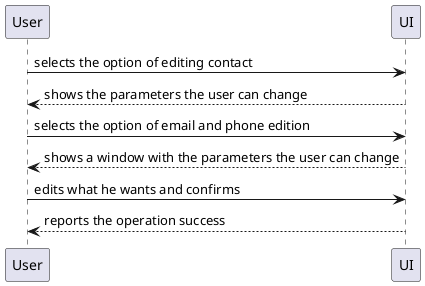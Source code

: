 @startuml 

User->UI: selects the option of editing contact
UI-->User: shows the parameters the user can change
User->UI: selects the option of email and phone edition
UI-->User: shows a window with the parameters the user can change
User->UI: edits what he wants and confirms
UI-->User: reports the operation success

@enduml
